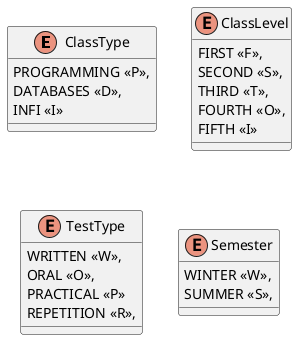 @startuml

enum ClassType {
    PROGRAMMING <<P>>,
    DATABASES <<D>>,
    INFI <<I>>
}

enum ClassLevel {
    FIRST <<F>>,
    SECOND <<S>>,
    THIRD <<T>>,
    FOURTH <<O>>,
    FIFTH <<I>>
}

enum TestType {
    WRITTEN <<W>>,
    ORAL <<O>>,
    PRACTICAL <<P>>
    REPETITION <<R>>,
}

enum Semester {
    WINTER <<W>>,
    SUMMER <<S>>,
}

@enduml